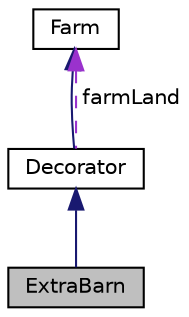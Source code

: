 digraph "ExtraBarn"
{
 // LATEX_PDF_SIZE
  edge [fontname="Helvetica",fontsize="10",labelfontname="Helvetica",labelfontsize="10"];
  node [fontname="Helvetica",fontsize="10",shape=record];
  Node1 [label="ExtraBarn",height=0.2,width=0.4,color="black", fillcolor="grey75", style="filled", fontcolor="black",tooltip=" "];
  Node2 -> Node1 [dir="back",color="midnightblue",fontsize="10",style="solid",fontname="Helvetica"];
  Node2 [label="Decorator",height=0.2,width=0.4,color="black", fillcolor="white", style="filled",URL="$classDecorator.html",tooltip=" "];
  Node3 -> Node2 [dir="back",color="midnightblue",fontsize="10",style="solid",fontname="Helvetica"];
  Node3 [label="Farm",height=0.2,width=0.4,color="black", fillcolor="white", style="filled",URL="$classFarm.html",tooltip=" "];
  Node3 -> Node2 [dir="back",color="darkorchid3",fontsize="10",style="dashed",label=" farmLand" ,fontname="Helvetica"];
}
